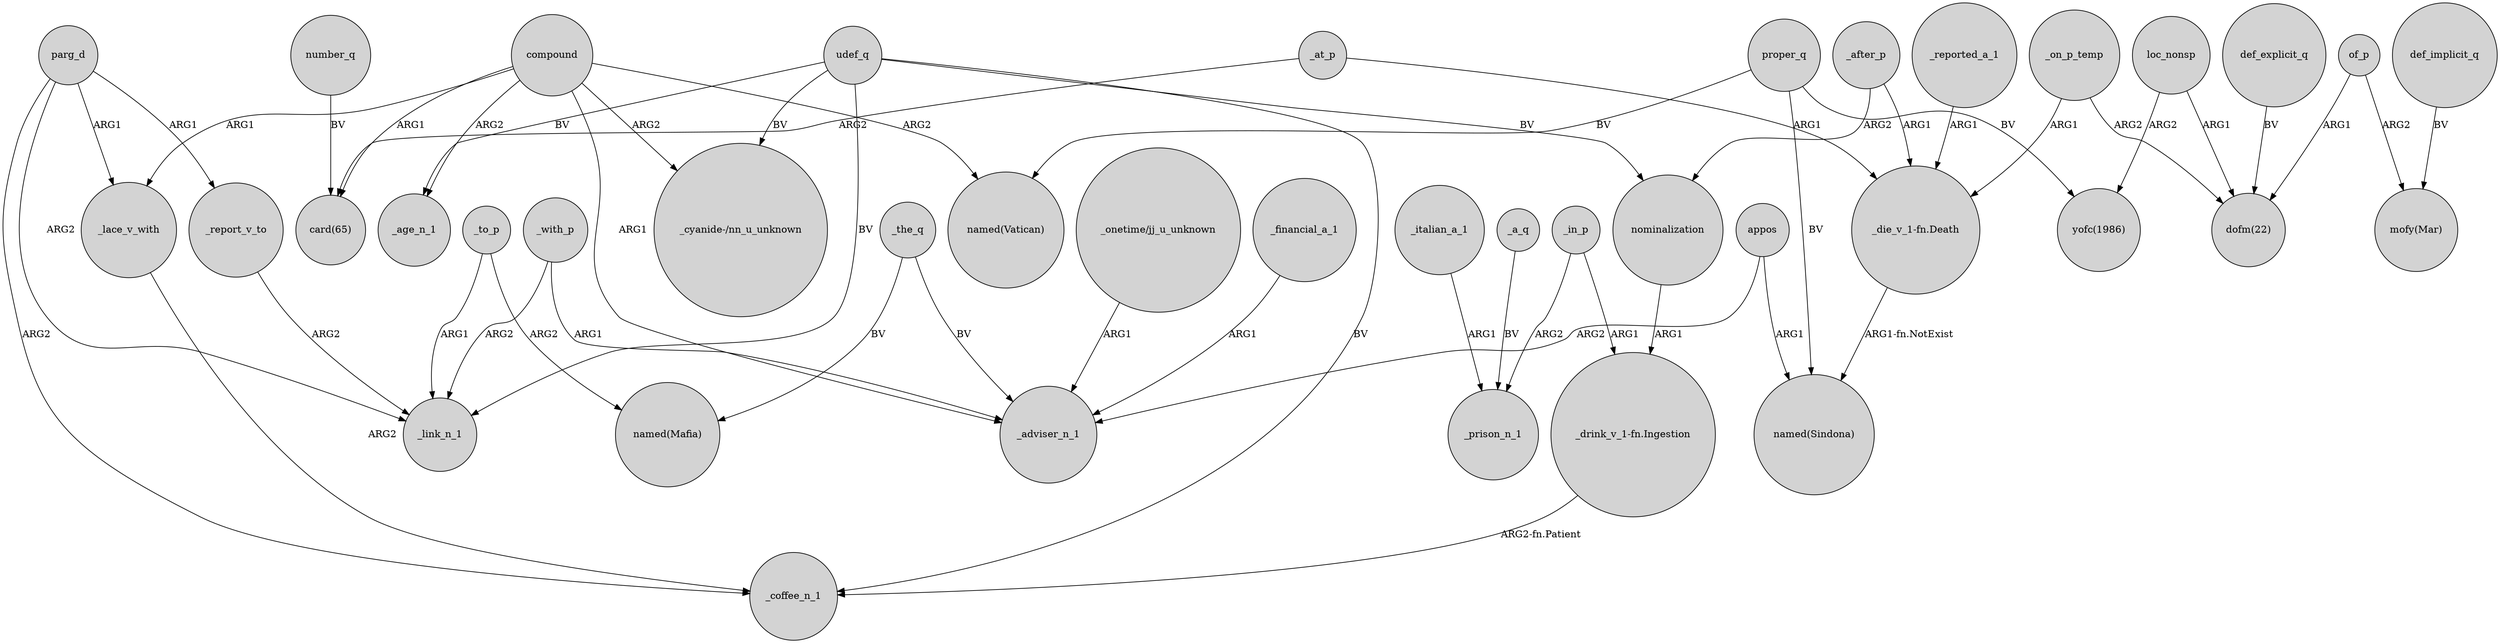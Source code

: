 digraph {
	node [shape=circle style=filled]
	appos -> "named(Sindona)" [label=ARG1]
	_the_q -> _adviser_n_1 [label=BV]
	_the_q -> "named(Mafia)" [label=BV]
	compound -> _lace_v_with [label=ARG1]
	_in_p -> "_drink_v_1-fn.Ingestion" [label=ARG1]
	compound -> "card(65)" [label=ARG1]
	_financial_a_1 -> _adviser_n_1 [label=ARG1]
	_a_q -> _prison_n_1 [label=BV]
	_to_p -> "named(Mafia)" [label=ARG2]
	_italian_a_1 -> _prison_n_1 [label=ARG1]
	def_explicit_q -> "dofm(22)" [label=BV]
	parg_d -> _coffee_n_1 [label=ARG2]
	udef_q -> _link_n_1 [label=BV]
	_at_p -> "_die_v_1-fn.Death" [label=ARG1]
	compound -> _age_n_1 [label=ARG2]
	parg_d -> _link_n_1 [label=ARG2]
	compound -> "named(Vatican)" [label=ARG2]
	loc_nonsp -> "yofc(1986)" [label=ARG2]
	def_implicit_q -> "mofy(Mar)" [label=BV]
	number_q -> "card(65)" [label=BV]
	_with_p -> _link_n_1 [label=ARG2]
	"_drink_v_1-fn.Ingestion" -> _coffee_n_1 [label="ARG2-fn.Patient"]
	_to_p -> _link_n_1 [label=ARG1]
	appos -> _adviser_n_1 [label=ARG2]
	_report_v_to -> _link_n_1 [label=ARG2]
	nominalization -> "_drink_v_1-fn.Ingestion" [label=ARG1]
	compound -> _adviser_n_1 [label=ARG1]
	_in_p -> _prison_n_1 [label=ARG2]
	_with_p -> _adviser_n_1 [label=ARG1]
	parg_d -> _report_v_to [label=ARG1]
	proper_q -> "yofc(1986)" [label=BV]
	udef_q -> _age_n_1 [label=BV]
	udef_q -> nominalization [label=BV]
	parg_d -> _lace_v_with [label=ARG1]
	of_p -> "mofy(Mar)" [label=ARG2]
	proper_q -> "named(Sindona)" [label=BV]
	loc_nonsp -> "dofm(22)" [label=ARG1]
	_at_p -> "card(65)" [label=ARG2]
	_on_p_temp -> "_die_v_1-fn.Death" [label=ARG1]
	_on_p_temp -> "dofm(22)" [label=ARG2]
	udef_q -> "_cyanide-/nn_u_unknown" [label=BV]
	of_p -> "dofm(22)" [label=ARG1]
	_after_p -> "_die_v_1-fn.Death" [label=ARG1]
	udef_q -> _coffee_n_1 [label=BV]
	"_onetime/jj_u_unknown" -> _adviser_n_1 [label=ARG1]
	compound -> "_cyanide-/nn_u_unknown" [label=ARG2]
	_after_p -> nominalization [label=ARG2]
	_lace_v_with -> _coffee_n_1 [label=ARG2]
	proper_q -> "named(Vatican)" [label=BV]
	"_die_v_1-fn.Death" -> "named(Sindona)" [label="ARG1-fn.NotExist"]
	_reported_a_1 -> "_die_v_1-fn.Death" [label=ARG1]
}
